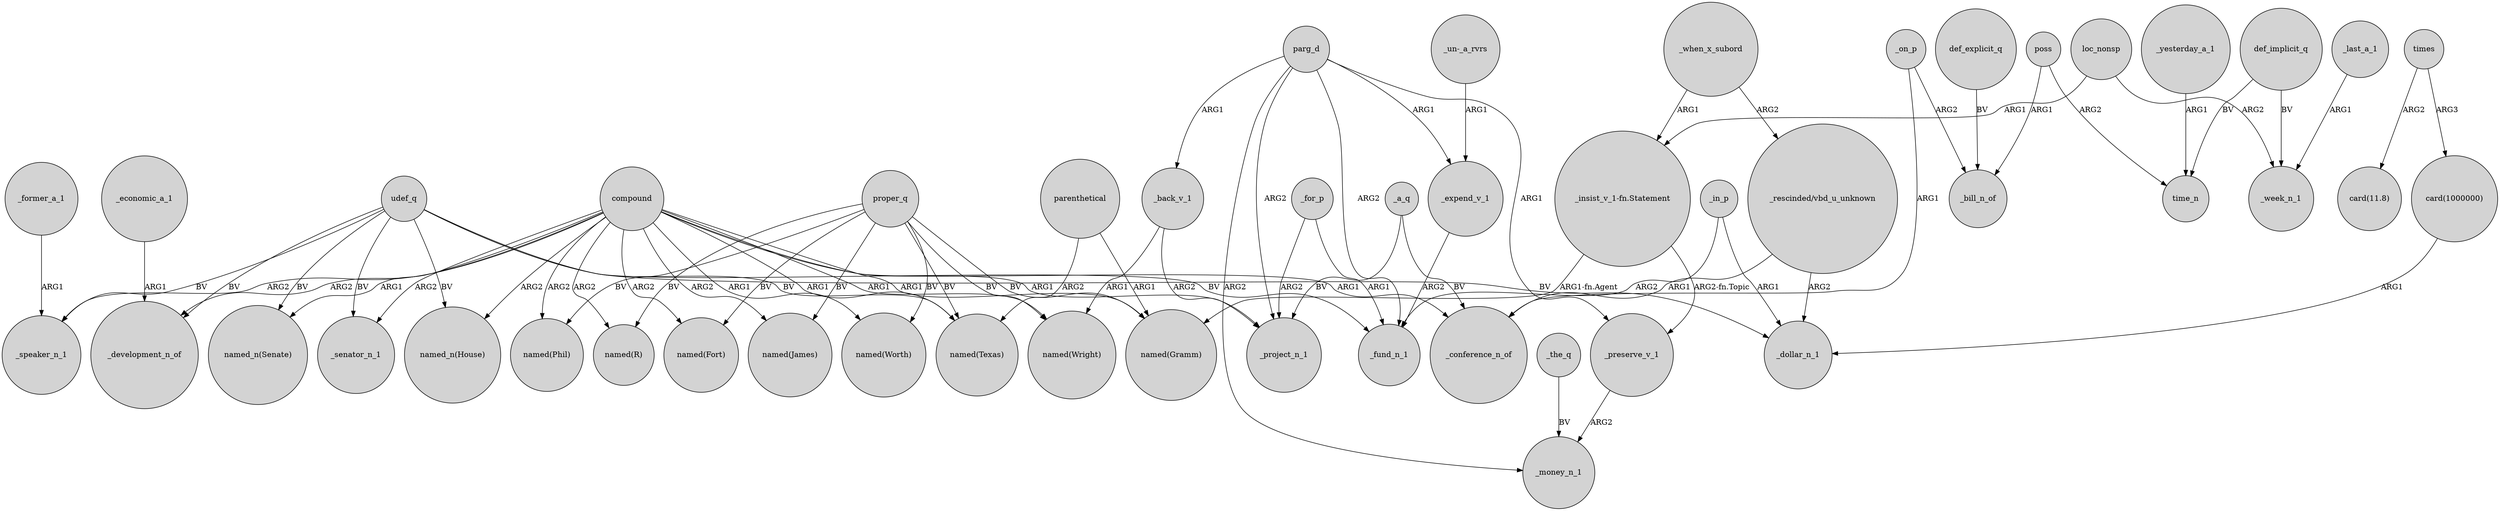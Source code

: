 digraph {
	node [shape=circle style=filled]
	udef_q -> "named_n(House)" [label=BV]
	compound -> _development_n_of [label=ARG2]
	loc_nonsp -> "_insist_v_1-fn.Statement" [label=ARG1]
	"card(1000000)" -> _dollar_n_1 [label=ARG1]
	_expend_v_1 -> _fund_n_1 [label=ARG2]
	_yesterday_a_1 -> time_n [label=ARG1]
	udef_q -> _senator_n_1 [label=BV]
	_for_p -> _fund_n_1 [label=ARG1]
	compound -> "named(Texas)" [label=ARG1]
	compound -> _project_n_1 [label=ARG1]
	proper_q -> "named(Phil)" [label=BV]
	"_insist_v_1-fn.Statement" -> "named(Gramm)" [label="ARG1-fn.Agent"]
	def_implicit_q -> _week_n_1 [label=BV]
	_the_q -> _money_n_1 [label=BV]
	compound -> "named(R)" [label=ARG2]
	_a_q -> _conference_n_of [label=BV]
	proper_q -> "named(Wright)" [label=BV]
	_back_v_1 -> "named(Wright)" [label=ARG1]
	compound -> _conference_n_of [label=ARG1]
	_a_q -> _project_n_1 [label=BV]
	"_un-_a_rvrs" -> _expend_v_1 [label=ARG1]
	udef_q -> _speaker_n_1 [label=BV]
	compound -> "named(James)" [label=ARG2]
	"_insist_v_1-fn.Statement" -> _preserve_v_1 [label="ARG2-fn.Topic"]
	compound -> "named(Wright)" [label=ARG1]
	"_rescinded/vbd_u_unknown" -> _conference_n_of [label=ARG1]
	poss -> time_n [label=ARG2]
	parg_d -> _expend_v_1 [label=ARG1]
	proper_q -> "named(Fort)" [label=BV]
	_former_a_1 -> _speaker_n_1 [label=ARG1]
	"_rescinded/vbd_u_unknown" -> _dollar_n_1 [label=ARG2]
	parg_d -> _fund_n_1 [label=ARG2]
	proper_q -> "named(Gramm)" [label=BV]
	_for_p -> _project_n_1 [label=ARG2]
	parg_d -> _project_n_1 [label=ARG2]
	udef_q -> "named(Texas)" [label=BV]
	times -> "card(11.8)" [label=ARG2]
	_economic_a_1 -> _development_n_of [label=ARG1]
	proper_q -> "named(Texas)" [label=BV]
	_preserve_v_1 -> _money_n_1 [label=ARG2]
	_in_p -> _fund_n_1 [label=ARG2]
	loc_nonsp -> _week_n_1 [label=ARG2]
	parg_d -> _money_n_1 [label=ARG2]
	_back_v_1 -> _project_n_1 [label=ARG2]
	compound -> "named(Phil)" [label=ARG2]
	times -> "card(1000000)" [label=ARG3]
	parg_d -> _preserve_v_1 [label=ARG1]
	compound -> _senator_n_1 [label=ARG2]
	_when_x_subord -> "_rescinded/vbd_u_unknown" [label=ARG2]
	proper_q -> "named(James)" [label=BV]
	_last_a_1 -> _week_n_1 [label=ARG1]
	compound -> "named(Gramm)" [label=ARG1]
	udef_q -> _fund_n_1 [label=BV]
	def_explicit_q -> _bill_n_of [label=BV]
	compound -> "named_n(House)" [label=ARG2]
	compound -> "named(Worth)" [label=ARG1]
	_on_p -> _bill_n_of [label=ARG2]
	udef_q -> "named_n(Senate)" [label=BV]
	udef_q -> _development_n_of [label=BV]
	parg_d -> _back_v_1 [label=ARG1]
	compound -> _speaker_n_1 [label=ARG2]
	proper_q -> "named(Worth)" [label=BV]
	compound -> "named_n(Senate)" [label=ARG1]
	_in_p -> _dollar_n_1 [label=ARG1]
	poss -> _bill_n_of [label=ARG1]
	proper_q -> "named(R)" [label=BV]
	parenthetical -> "named(Gramm)" [label=ARG1]
	_on_p -> _conference_n_of [label=ARG1]
	compound -> "named(Fort)" [label=ARG2]
	udef_q -> _dollar_n_1 [label=BV]
	def_implicit_q -> time_n [label=BV]
	_when_x_subord -> "_insist_v_1-fn.Statement" [label=ARG1]
	parenthetical -> "named(Texas)" [label=ARG2]
}
